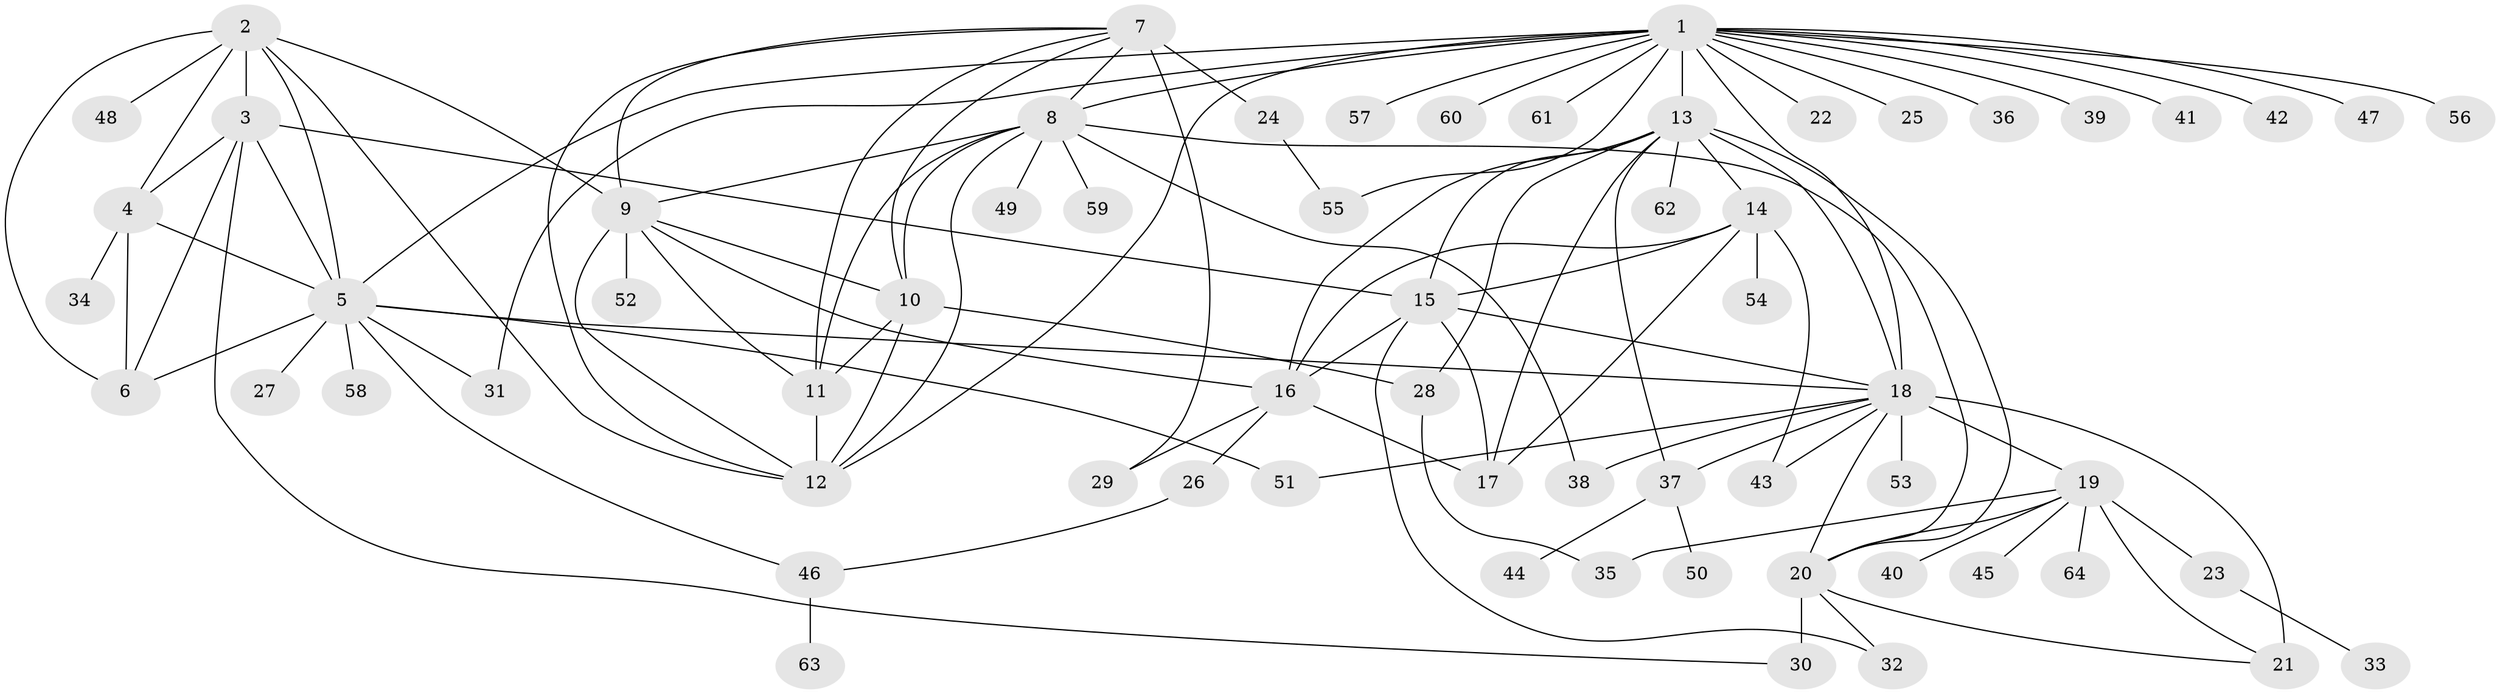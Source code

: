 // original degree distribution, {9: 0.03937007874015748, 7: 0.03937007874015748, 6: 0.047244094488188976, 10: 0.023622047244094488, 12: 0.007874015748031496, 5: 0.015748031496062992, 8: 0.015748031496062992, 13: 0.023622047244094488, 11: 0.023622047244094488, 16: 0.007874015748031496, 1: 0.5590551181102362, 2: 0.16535433070866143, 3: 0.023622047244094488, 4: 0.007874015748031496}
// Generated by graph-tools (version 1.1) at 2025/37/03/09/25 02:37:19]
// undirected, 64 vertices, 110 edges
graph export_dot {
graph [start="1"]
  node [color=gray90,style=filled];
  1;
  2;
  3;
  4;
  5;
  6;
  7;
  8;
  9;
  10;
  11;
  12;
  13;
  14;
  15;
  16;
  17;
  18;
  19;
  20;
  21;
  22;
  23;
  24;
  25;
  26;
  27;
  28;
  29;
  30;
  31;
  32;
  33;
  34;
  35;
  36;
  37;
  38;
  39;
  40;
  41;
  42;
  43;
  44;
  45;
  46;
  47;
  48;
  49;
  50;
  51;
  52;
  53;
  54;
  55;
  56;
  57;
  58;
  59;
  60;
  61;
  62;
  63;
  64;
  1 -- 5 [weight=1.0];
  1 -- 8 [weight=1.0];
  1 -- 12 [weight=1.0];
  1 -- 13 [weight=1.0];
  1 -- 18 [weight=1.0];
  1 -- 22 [weight=1.0];
  1 -- 25 [weight=1.0];
  1 -- 31 [weight=2.0];
  1 -- 36 [weight=1.0];
  1 -- 39 [weight=1.0];
  1 -- 41 [weight=1.0];
  1 -- 42 [weight=1.0];
  1 -- 47 [weight=1.0];
  1 -- 55 [weight=1.0];
  1 -- 56 [weight=1.0];
  1 -- 57 [weight=1.0];
  1 -- 60 [weight=1.0];
  1 -- 61 [weight=1.0];
  2 -- 3 [weight=2.0];
  2 -- 4 [weight=1.0];
  2 -- 5 [weight=1.0];
  2 -- 6 [weight=1.0];
  2 -- 9 [weight=1.0];
  2 -- 12 [weight=1.0];
  2 -- 48 [weight=1.0];
  3 -- 4 [weight=2.0];
  3 -- 5 [weight=2.0];
  3 -- 6 [weight=2.0];
  3 -- 15 [weight=1.0];
  3 -- 30 [weight=1.0];
  4 -- 5 [weight=1.0];
  4 -- 6 [weight=1.0];
  4 -- 34 [weight=2.0];
  5 -- 6 [weight=1.0];
  5 -- 18 [weight=1.0];
  5 -- 27 [weight=1.0];
  5 -- 31 [weight=1.0];
  5 -- 46 [weight=1.0];
  5 -- 51 [weight=1.0];
  5 -- 58 [weight=1.0];
  7 -- 8 [weight=1.0];
  7 -- 9 [weight=1.0];
  7 -- 10 [weight=1.0];
  7 -- 11 [weight=1.0];
  7 -- 12 [weight=1.0];
  7 -- 24 [weight=4.0];
  7 -- 29 [weight=1.0];
  8 -- 9 [weight=1.0];
  8 -- 10 [weight=1.0];
  8 -- 11 [weight=1.0];
  8 -- 12 [weight=1.0];
  8 -- 20 [weight=1.0];
  8 -- 38 [weight=1.0];
  8 -- 49 [weight=1.0];
  8 -- 59 [weight=1.0];
  9 -- 10 [weight=1.0];
  9 -- 11 [weight=1.0];
  9 -- 12 [weight=1.0];
  9 -- 16 [weight=1.0];
  9 -- 52 [weight=1.0];
  10 -- 11 [weight=1.0];
  10 -- 12 [weight=1.0];
  10 -- 28 [weight=3.0];
  11 -- 12 [weight=1.0];
  13 -- 14 [weight=2.0];
  13 -- 15 [weight=2.0];
  13 -- 16 [weight=1.0];
  13 -- 17 [weight=1.0];
  13 -- 18 [weight=1.0];
  13 -- 20 [weight=1.0];
  13 -- 28 [weight=1.0];
  13 -- 37 [weight=1.0];
  13 -- 62 [weight=1.0];
  14 -- 15 [weight=2.0];
  14 -- 16 [weight=2.0];
  14 -- 17 [weight=2.0];
  14 -- 43 [weight=1.0];
  14 -- 54 [weight=3.0];
  15 -- 16 [weight=1.0];
  15 -- 17 [weight=1.0];
  15 -- 18 [weight=1.0];
  15 -- 32 [weight=2.0];
  16 -- 17 [weight=1.0];
  16 -- 26 [weight=2.0];
  16 -- 29 [weight=1.0];
  18 -- 19 [weight=3.0];
  18 -- 20 [weight=3.0];
  18 -- 21 [weight=4.0];
  18 -- 37 [weight=1.0];
  18 -- 38 [weight=1.0];
  18 -- 43 [weight=1.0];
  18 -- 51 [weight=1.0];
  18 -- 53 [weight=1.0];
  19 -- 20 [weight=1.0];
  19 -- 21 [weight=1.0];
  19 -- 23 [weight=1.0];
  19 -- 35 [weight=1.0];
  19 -- 40 [weight=1.0];
  19 -- 45 [weight=1.0];
  19 -- 64 [weight=1.0];
  20 -- 21 [weight=1.0];
  20 -- 30 [weight=7.0];
  20 -- 32 [weight=1.0];
  23 -- 33 [weight=1.0];
  24 -- 55 [weight=1.0];
  26 -- 46 [weight=1.0];
  28 -- 35 [weight=1.0];
  37 -- 44 [weight=1.0];
  37 -- 50 [weight=1.0];
  46 -- 63 [weight=1.0];
}
